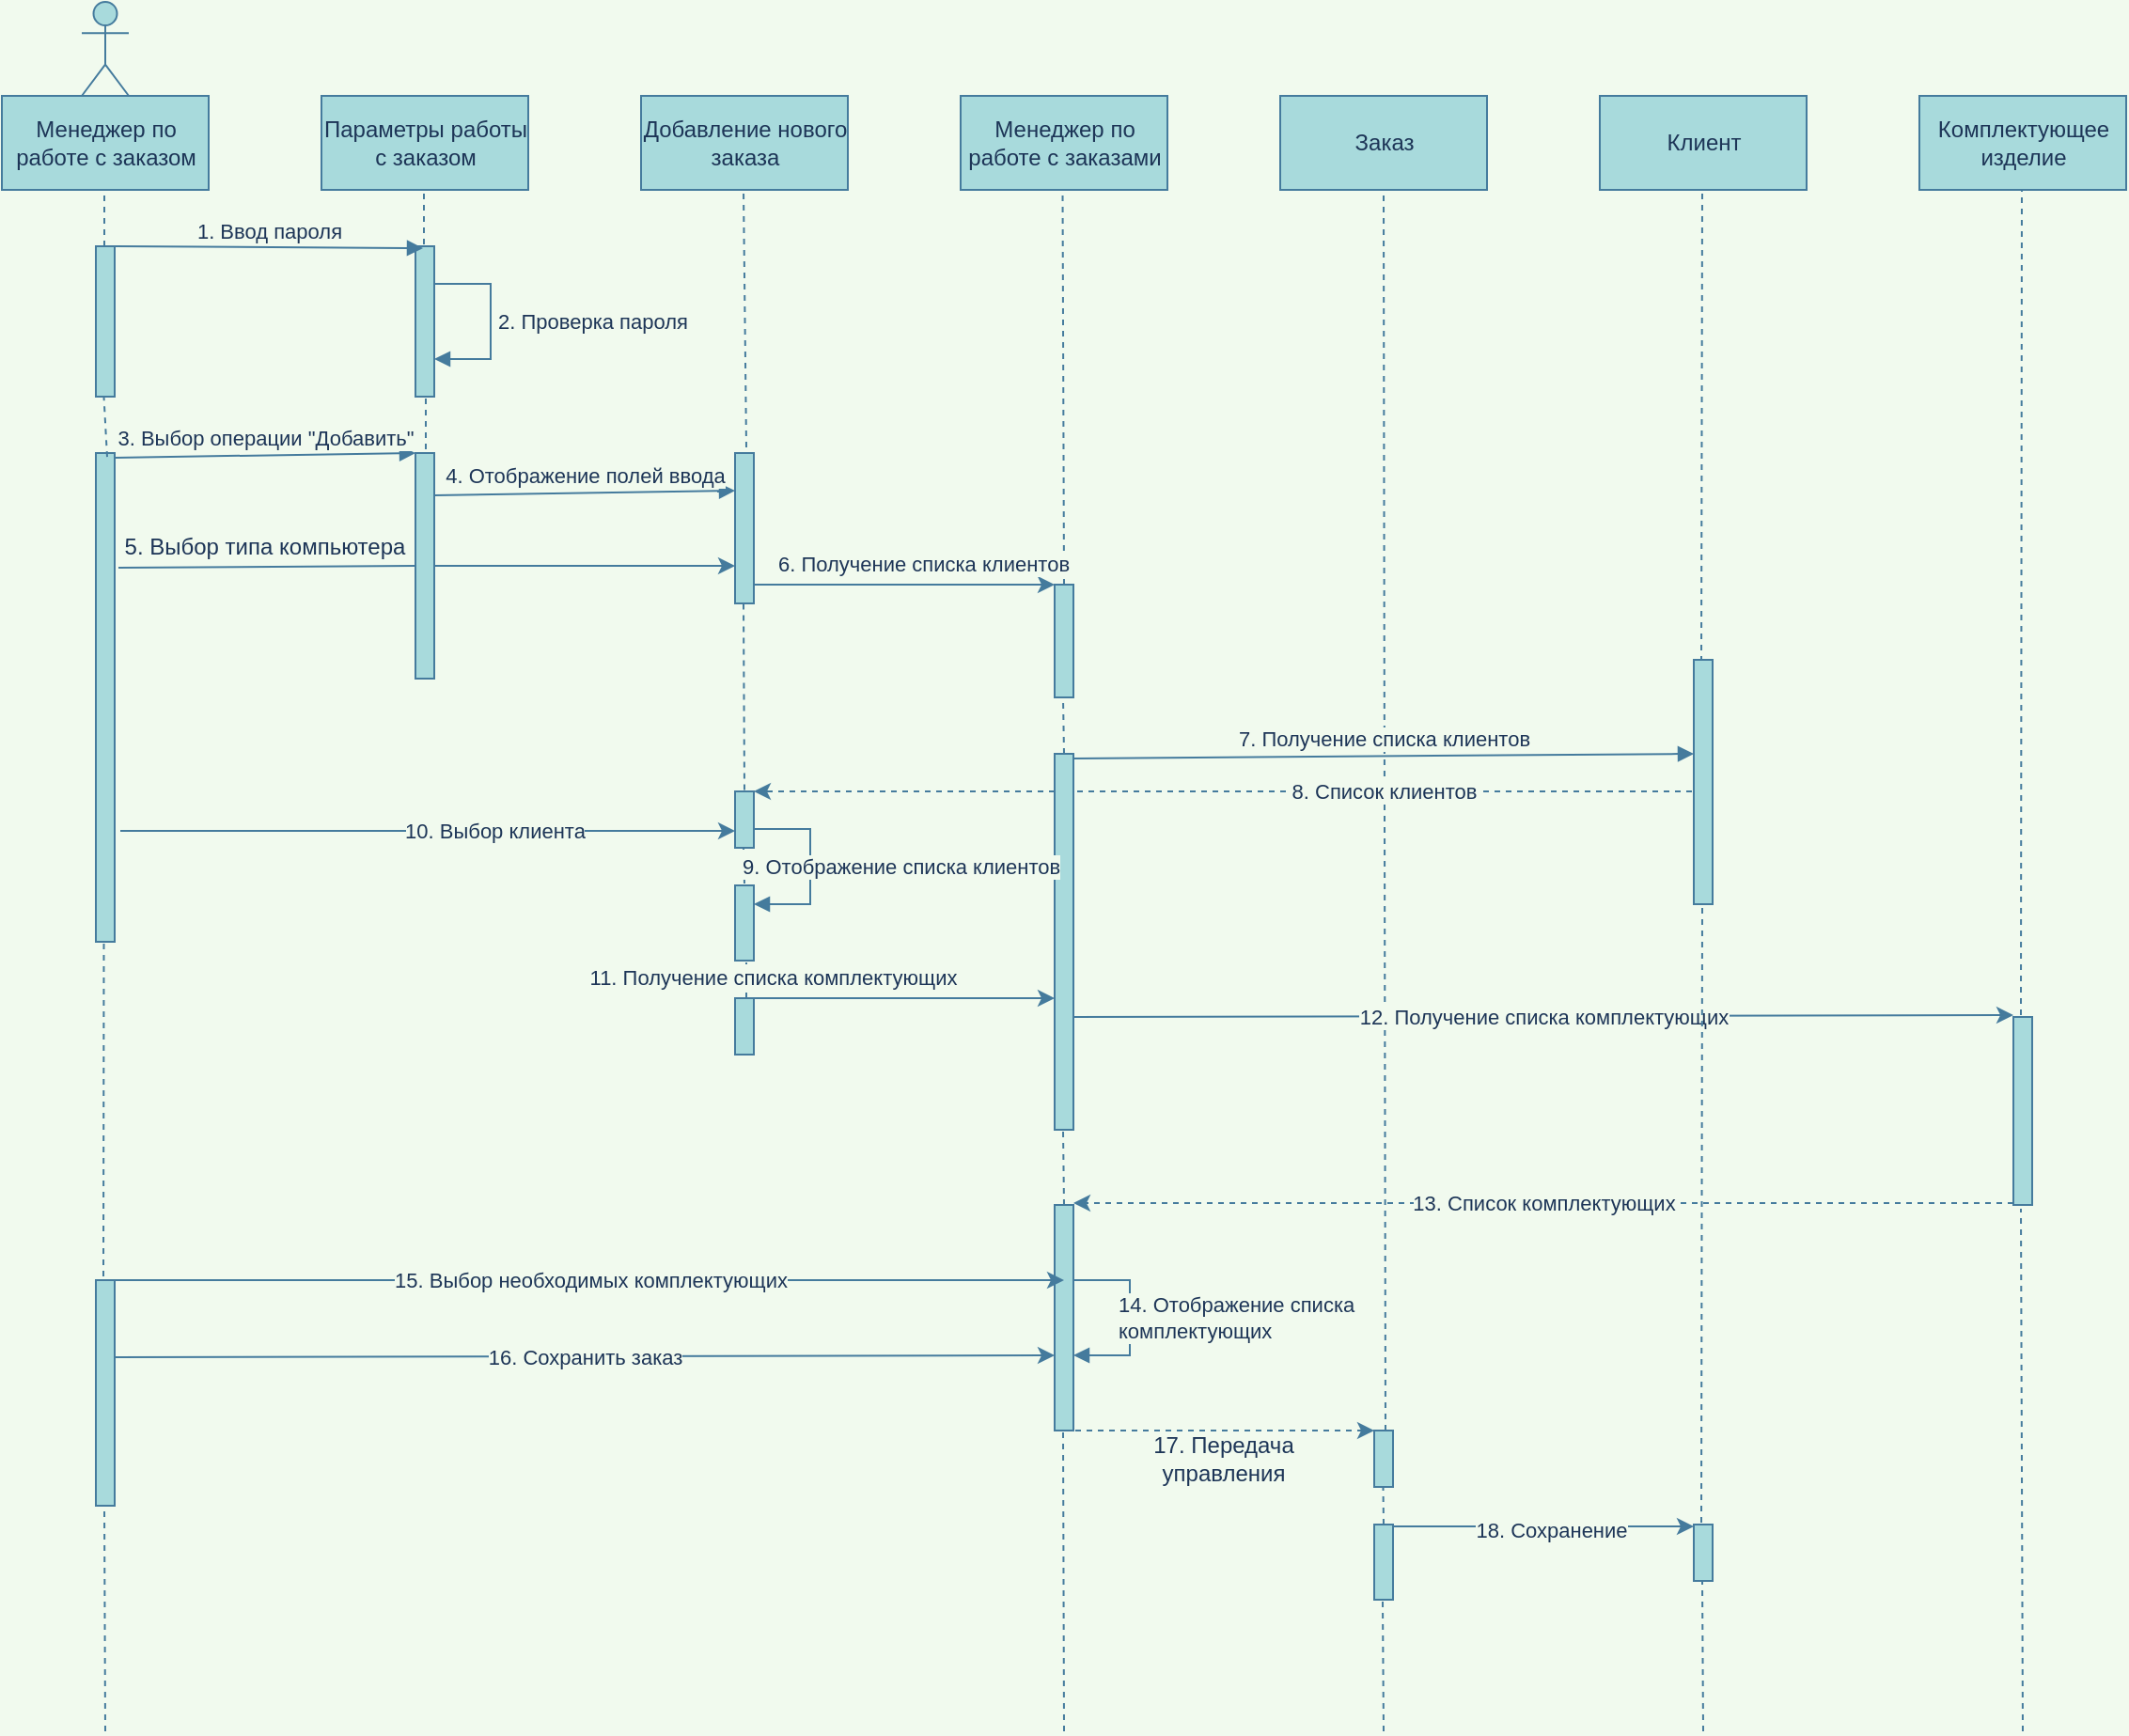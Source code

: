 <mxfile version="20.5.3" type="github"><diagram id="0Ows75yLIIRj9AfFjEEK" name="Страница 1"><mxGraphModel dx="1422" dy="762" grid="1" gridSize="10" guides="1" tooltips="1" connect="1" arrows="1" fold="1" page="1" pageScale="1" pageWidth="827" pageHeight="1169" background="#F1FAEE" math="0" shadow="0"><root><mxCell id="0"/><mxCell id="1" parent="0"/><mxCell id="-NTGhqDVkixUrt-oHWUb-1" value="Менеджер по &lt;br&gt;работе&amp;nbsp;с заказом" style="html=1;fillColor=#A8DADC;strokeColor=#457B9D;fontColor=#1D3557;" parent="1" vertex="1"><mxGeometry x="170" y="880" width="110" height="50" as="geometry"/></mxCell><mxCell id="-NTGhqDVkixUrt-oHWUb-2" value="Параметры работы&lt;br&gt;с заказом" style="html=1;fillColor=#A8DADC;strokeColor=#457B9D;fontColor=#1D3557;" parent="1" vertex="1"><mxGeometry x="340" y="880" width="110" height="50" as="geometry"/></mxCell><mxCell id="-NTGhqDVkixUrt-oHWUb-3" value="Добавление нового&lt;br&gt;заказа" style="html=1;fillColor=#A8DADC;strokeColor=#457B9D;fontColor=#1D3557;" parent="1" vertex="1"><mxGeometry x="510" y="880" width="110" height="50" as="geometry"/></mxCell><mxCell id="-NTGhqDVkixUrt-oHWUb-4" value="Менеджер по&lt;br&gt;работе с заказами" style="html=1;fillColor=#A8DADC;strokeColor=#457B9D;fontColor=#1D3557;" parent="1" vertex="1"><mxGeometry x="680" y="880" width="110" height="50" as="geometry"/></mxCell><mxCell id="-NTGhqDVkixUrt-oHWUb-5" value="Заказ" style="html=1;fillColor=#A8DADC;strokeColor=#457B9D;fontColor=#1D3557;" parent="1" vertex="1"><mxGeometry x="850" y="880" width="110" height="50" as="geometry"/></mxCell><mxCell id="-NTGhqDVkixUrt-oHWUb-6" value="Клиент" style="html=1;fillColor=#A8DADC;strokeColor=#457B9D;fontColor=#1D3557;" parent="1" vertex="1"><mxGeometry x="1020" y="880" width="110" height="50" as="geometry"/></mxCell><mxCell id="-NTGhqDVkixUrt-oHWUb-7" value="Комплектующее&lt;br&gt;изделие" style="html=1;fillColor=#A8DADC;strokeColor=#457B9D;fontColor=#1D3557;" parent="1" vertex="1"><mxGeometry x="1190" y="880" width="110" height="50" as="geometry"/></mxCell><mxCell id="-NTGhqDVkixUrt-oHWUb-8" value="" style="html=1;points=[];perimeter=orthogonalPerimeter;fillColor=#A8DADC;strokeColor=#457B9D;fontColor=#1D3557;" parent="1" vertex="1"><mxGeometry x="220" y="960" width="10" height="80" as="geometry"/></mxCell><mxCell id="-NTGhqDVkixUrt-oHWUb-9" value="" style="html=1;points=[];perimeter=orthogonalPerimeter;fillColor=#A8DADC;strokeColor=#457B9D;fontColor=#1D3557;" parent="1" vertex="1"><mxGeometry x="220" y="1070" width="10" height="260" as="geometry"/></mxCell><mxCell id="-NTGhqDVkixUrt-oHWUb-10" value="" style="html=1;points=[];perimeter=orthogonalPerimeter;fillColor=#A8DADC;strokeColor=#457B9D;fontColor=#1D3557;" parent="1" vertex="1"><mxGeometry x="390" y="960" width="10" height="80" as="geometry"/></mxCell><mxCell id="-NTGhqDVkixUrt-oHWUb-11" value="2. Проверка пароля" style="edgeStyle=orthogonalEdgeStyle;html=1;align=left;spacingLeft=2;endArrow=block;rounded=0;entryX=1;entryY=0.75;entryDx=0;entryDy=0;entryPerimeter=0;strokeColor=#457B9D;fontColor=#1D3557;labelBackgroundColor=#F1FAEE;" parent="1" target="-NTGhqDVkixUrt-oHWUb-10" edge="1"><mxGeometry relative="1" as="geometry"><mxPoint x="400" y="980" as="sourcePoint"/><Array as="points"><mxPoint x="430" y="980"/><mxPoint x="430" y="1020"/></Array><mxPoint x="405" y="1020" as="targetPoint"/></mxGeometry></mxCell><mxCell id="-NTGhqDVkixUrt-oHWUb-12" value="" style="endArrow=none;dashed=1;html=1;strokeColor=#457B9D;fontColor=#1D3557;labelBackgroundColor=#F1FAEE;" parent="1" edge="1"><mxGeometry width="50" height="50" relative="1" as="geometry"><mxPoint x="224.5" y="960" as="sourcePoint"/><mxPoint x="224.5" y="930" as="targetPoint"/></mxGeometry></mxCell><mxCell id="-NTGhqDVkixUrt-oHWUb-13" value="" style="endArrow=none;dashed=1;html=1;strokeColor=#457B9D;fontColor=#1D3557;labelBackgroundColor=#F1FAEE;" parent="1" edge="1"><mxGeometry width="50" height="50" relative="1" as="geometry"><mxPoint x="394.5" y="959" as="sourcePoint"/><mxPoint x="394.5" y="929" as="targetPoint"/></mxGeometry></mxCell><mxCell id="-NTGhqDVkixUrt-oHWUb-14" value="" style="endArrow=none;dashed=1;html=1;exitX=0.6;exitY=-0.037;exitDx=0;exitDy=0;exitPerimeter=0;strokeColor=#457B9D;fontColor=#1D3557;labelBackgroundColor=#F1FAEE;" parent="1" source="-NTGhqDVkixUrt-oHWUb-19" edge="1"><mxGeometry width="50" height="50" relative="1" as="geometry"><mxPoint x="564.5" y="1050" as="sourcePoint"/><mxPoint x="564.5" y="930" as="targetPoint"/></mxGeometry></mxCell><mxCell id="-NTGhqDVkixUrt-oHWUb-15" value="1. Ввод пароля" style="html=1;verticalAlign=bottom;endArrow=block;entryX=0.4;entryY=0.013;entryDx=0;entryDy=0;entryPerimeter=0;strokeColor=#457B9D;fontColor=#1D3557;labelBackgroundColor=#F1FAEE;" parent="1" target="-NTGhqDVkixUrt-oHWUb-10" edge="1"><mxGeometry width="80" relative="1" as="geometry"><mxPoint x="230" y="960" as="sourcePoint"/><mxPoint x="380" y="960.5" as="targetPoint"/></mxGeometry></mxCell><mxCell id="-NTGhqDVkixUrt-oHWUb-16" value="" style="endArrow=none;dashed=1;html=1;strokeColor=#457B9D;fontColor=#1D3557;labelBackgroundColor=#F1FAEE;" parent="1" edge="1"><mxGeometry width="50" height="50" relative="1" as="geometry"><mxPoint x="395.5" y="1068" as="sourcePoint"/><mxPoint x="395.5" y="1038" as="targetPoint"/></mxGeometry></mxCell><mxCell id="-NTGhqDVkixUrt-oHWUb-17" value="" style="html=1;points=[];perimeter=orthogonalPerimeter;fillColor=#A8DADC;strokeColor=#457B9D;fontColor=#1D3557;" parent="1" vertex="1"><mxGeometry x="390" y="1070" width="10" height="120" as="geometry"/></mxCell><mxCell id="-NTGhqDVkixUrt-oHWUb-18" value="3. Выбор операции &quot;Добавить&quot;" style="html=1;verticalAlign=bottom;endArrow=block;entryX=0;entryY=0.463;entryDx=0;entryDy=0;entryPerimeter=0;strokeColor=#457B9D;fontColor=#1D3557;labelBackgroundColor=#F1FAEE;" parent="1" edge="1"><mxGeometry width="80" relative="1" as="geometry"><mxPoint x="230" y="1072.46" as="sourcePoint"/><mxPoint x="390" y="1070" as="targetPoint"/></mxGeometry></mxCell><mxCell id="-NTGhqDVkixUrt-oHWUb-19" value="" style="html=1;points=[];perimeter=orthogonalPerimeter;fillColor=#A8DADC;strokeColor=#457B9D;fontColor=#1D3557;" parent="1" vertex="1"><mxGeometry x="560" y="1070" width="10" height="80" as="geometry"/></mxCell><mxCell id="-NTGhqDVkixUrt-oHWUb-20" value="" style="endArrow=none;html=1;exitX=1.2;exitY=0.525;exitDx=0;exitDy=0;exitPerimeter=0;strokeColor=#457B9D;fontColor=#1D3557;labelBackgroundColor=#F1FAEE;" parent="1" edge="1"><mxGeometry width="50" height="50" relative="1" as="geometry"><mxPoint x="232" y="1131" as="sourcePoint"/><mxPoint x="390" y="1130" as="targetPoint"/></mxGeometry></mxCell><mxCell id="-NTGhqDVkixUrt-oHWUb-21" value="4. Отображение полей ввода" style="html=1;verticalAlign=bottom;endArrow=block;entryX=0;entryY=0.463;entryDx=0;entryDy=0;entryPerimeter=0;strokeColor=#457B9D;fontColor=#1D3557;labelBackgroundColor=#F1FAEE;" parent="1" edge="1"><mxGeometry width="80" relative="1" as="geometry"><mxPoint x="400" y="1092.46" as="sourcePoint"/><mxPoint x="560" y="1090" as="targetPoint"/></mxGeometry></mxCell><mxCell id="-NTGhqDVkixUrt-oHWUb-22" value="5. Выбор типа компьютера" style="text;html=1;strokeColor=none;fillColor=none;align=center;verticalAlign=middle;whiteSpace=wrap;rounded=0;fontColor=#1D3557;" parent="1" vertex="1"><mxGeometry x="230" y="1100" width="160" height="40" as="geometry"/></mxCell><mxCell id="-NTGhqDVkixUrt-oHWUb-23" value="" style="endArrow=classic;html=1;strokeColor=#457B9D;fontColor=#1D3557;labelBackgroundColor=#F1FAEE;" parent="1" edge="1"><mxGeometry width="50" height="50" relative="1" as="geometry"><mxPoint x="400" y="1130" as="sourcePoint"/><mxPoint x="560" y="1130" as="targetPoint"/></mxGeometry></mxCell><mxCell id="-NTGhqDVkixUrt-oHWUb-24" value="" style="html=1;points=[];perimeter=orthogonalPerimeter;fillColor=#A8DADC;strokeColor=#457B9D;fontColor=#1D3557;" parent="1" vertex="1"><mxGeometry x="730" y="1140" width="10" height="60" as="geometry"/></mxCell><mxCell id="-NTGhqDVkixUrt-oHWUb-25" value="" style="endArrow=none;dashed=1;html=1;exitX=0.5;exitY=0;exitDx=0;exitDy=0;exitPerimeter=0;strokeColor=#457B9D;fontColor=#1D3557;labelBackgroundColor=#F1FAEE;" parent="1" source="-NTGhqDVkixUrt-oHWUb-24" edge="1"><mxGeometry width="50" height="50" relative="1" as="geometry"><mxPoint x="734" y="1140" as="sourcePoint"/><mxPoint x="734.25" y="930" as="targetPoint"/></mxGeometry></mxCell><mxCell id="-NTGhqDVkixUrt-oHWUb-26" value="" style="endArrow=classic;html=1;strokeColor=#457B9D;fontColor=#1D3557;labelBackgroundColor=#F1FAEE;" parent="1" edge="1"><mxGeometry width="50" height="50" relative="1" as="geometry"><mxPoint x="570" y="1140" as="sourcePoint"/><mxPoint x="730" y="1140" as="targetPoint"/></mxGeometry></mxCell><mxCell id="-NTGhqDVkixUrt-oHWUb-27" value="6. Получение списка клиентов" style="edgeLabel;html=1;align=center;verticalAlign=middle;resizable=0;points=[];fontColor=#1D3557;labelBackgroundColor=#F1FAEE;" parent="-NTGhqDVkixUrt-oHWUb-26" vertex="1" connectable="0"><mxGeometry relative="1" as="geometry"><mxPoint x="10" y="-11" as="offset"/></mxGeometry></mxCell><mxCell id="-NTGhqDVkixUrt-oHWUb-28" value="" style="endArrow=none;dashed=1;html=1;strokeColor=#457B9D;fontColor=#1D3557;labelBackgroundColor=#F1FAEE;" parent="1" edge="1"><mxGeometry width="50" height="50" relative="1" as="geometry"><mxPoint x="735" y="1230" as="sourcePoint"/><mxPoint x="734.5" y="1200" as="targetPoint"/></mxGeometry></mxCell><mxCell id="-NTGhqDVkixUrt-oHWUb-29" value="" style="html=1;points=[];perimeter=orthogonalPerimeter;fillColor=#A8DADC;strokeColor=#457B9D;fontColor=#1D3557;" parent="1" vertex="1"><mxGeometry x="730" y="1230" width="10" height="200" as="geometry"/></mxCell><mxCell id="-NTGhqDVkixUrt-oHWUb-30" value="" style="endArrow=none;dashed=1;html=1;exitX=0.6;exitY=0;exitDx=0;exitDy=0;exitPerimeter=0;entryX=0.5;entryY=1;entryDx=0;entryDy=0;strokeColor=#457B9D;fontColor=#1D3557;labelBackgroundColor=#F1FAEE;" parent="1" source="-NTGhqDVkixUrt-oHWUb-64" target="-NTGhqDVkixUrt-oHWUb-5" edge="1"><mxGeometry width="50" height="50" relative="1" as="geometry"><mxPoint x="900" y="1590" as="sourcePoint"/><mxPoint x="910" y="940" as="targetPoint"/></mxGeometry></mxCell><mxCell id="-NTGhqDVkixUrt-oHWUb-31" value="" style="endArrow=none;dashed=1;html=1;exitX=0.4;exitY=0.008;exitDx=0;exitDy=0;exitPerimeter=0;strokeColor=#457B9D;fontColor=#1D3557;labelBackgroundColor=#F1FAEE;" parent="1" source="-NTGhqDVkixUrt-oHWUb-53" edge="1"><mxGeometry width="50" height="50" relative="1" as="geometry"><mxPoint x="1075.25" y="1140" as="sourcePoint"/><mxPoint x="1074.5" y="930" as="targetPoint"/></mxGeometry></mxCell><mxCell id="-NTGhqDVkixUrt-oHWUb-32" value="" style="endArrow=none;dashed=1;html=1;exitX=0.4;exitY=-0.01;exitDx=0;exitDy=0;exitPerimeter=0;strokeColor=#457B9D;fontColor=#1D3557;labelBackgroundColor=#F1FAEE;" parent="1" source="-NTGhqDVkixUrt-oHWUb-33" edge="1"><mxGeometry width="50" height="50" relative="1" as="geometry"><mxPoint x="1245.25" y="1140" as="sourcePoint"/><mxPoint x="1244.5" y="930" as="targetPoint"/></mxGeometry></mxCell><mxCell id="-NTGhqDVkixUrt-oHWUb-33" value="" style="html=1;points=[];perimeter=orthogonalPerimeter;fillColor=#A8DADC;strokeColor=#457B9D;fontColor=#1D3557;" parent="1" vertex="1"><mxGeometry x="1240" y="1370" width="10" height="100" as="geometry"/></mxCell><mxCell id="-NTGhqDVkixUrt-oHWUb-34" value="7. Получение списка клиентов" style="html=1;verticalAlign=bottom;endArrow=block;strokeColor=#457B9D;fontColor=#1D3557;labelBackgroundColor=#F1FAEE;" parent="1" edge="1"><mxGeometry width="80" relative="1" as="geometry"><mxPoint x="740" y="1232.46" as="sourcePoint"/><mxPoint x="1070" y="1230" as="targetPoint"/></mxGeometry></mxCell><mxCell id="-NTGhqDVkixUrt-oHWUb-35" value="" style="endArrow=none;dashed=1;html=1;exitX=1.2;exitY=0.1;exitDx=0;exitDy=0;exitPerimeter=0;strokeColor=#457B9D;fontColor=#1D3557;labelBackgroundColor=#F1FAEE;" parent="1" source="-NTGhqDVkixUrt-oHWUb-29" edge="1"><mxGeometry width="50" height="50" relative="1" as="geometry"><mxPoint x="1140" y="1250" as="sourcePoint"/><mxPoint x="1070" y="1250" as="targetPoint"/></mxGeometry></mxCell><mxCell id="-NTGhqDVkixUrt-oHWUb-36" value="8. Список клиентов" style="edgeLabel;html=1;align=center;verticalAlign=middle;resizable=0;points=[];fontColor=#1D3557;labelBackgroundColor=#F1FAEE;" parent="-NTGhqDVkixUrt-oHWUb-35" vertex="1" connectable="0"><mxGeometry relative="1" as="geometry"><mxPoint x="-1" as="offset"/></mxGeometry></mxCell><mxCell id="-NTGhqDVkixUrt-oHWUb-37" value="" style="endArrow=classic;html=1;dashed=1;strokeColor=#457B9D;fontColor=#1D3557;labelBackgroundColor=#F1FAEE;" parent="1" edge="1"><mxGeometry width="50" height="50" relative="1" as="geometry"><mxPoint x="730" y="1250" as="sourcePoint"/><mxPoint x="570" y="1250" as="targetPoint"/></mxGeometry></mxCell><mxCell id="-NTGhqDVkixUrt-oHWUb-38" value="" style="html=1;points=[];perimeter=orthogonalPerimeter;fillColor=#A8DADC;strokeColor=#457B9D;fontColor=#1D3557;" parent="1" vertex="1"><mxGeometry x="560" y="1250" width="10" height="30" as="geometry"/></mxCell><mxCell id="-NTGhqDVkixUrt-oHWUb-39" value="" style="endArrow=none;dashed=1;html=1;exitX=0.5;exitY=-0.025;exitDx=0;exitDy=0;exitPerimeter=0;strokeColor=#457B9D;fontColor=#1D3557;labelBackgroundColor=#F1FAEE;" parent="1" source="-NTGhqDVkixUrt-oHWUb-38" edge="1"><mxGeometry width="50" height="50" relative="1" as="geometry"><mxPoint x="564.5" y="1200" as="sourcePoint"/><mxPoint x="564.5" y="1150" as="targetPoint"/></mxGeometry></mxCell><mxCell id="-NTGhqDVkixUrt-oHWUb-40" value="" style="html=1;points=[];perimeter=orthogonalPerimeter;fillColor=#A8DADC;strokeColor=#457B9D;fontColor=#1D3557;" parent="1" vertex="1"><mxGeometry x="560" y="1300" width="10" height="40" as="geometry"/></mxCell><mxCell id="-NTGhqDVkixUrt-oHWUb-41" value="" style="html=1;points=[];perimeter=orthogonalPerimeter;fillColor=#A8DADC;strokeColor=#457B9D;fontColor=#1D3557;" parent="1" vertex="1"><mxGeometry x="560" y="1360" width="10" height="30" as="geometry"/></mxCell><mxCell id="-NTGhqDVkixUrt-oHWUb-42" value="" style="endArrow=none;dashed=1;html=1;exitX=0.5;exitY=-0.025;exitDx=0;exitDy=0;exitPerimeter=0;strokeColor=#457B9D;fontColor=#1D3557;labelBackgroundColor=#F1FAEE;" parent="1" source="-NTGhqDVkixUrt-oHWUb-40" edge="1"><mxGeometry width="50" height="50" relative="1" as="geometry"><mxPoint x="564.5" y="1342" as="sourcePoint"/><mxPoint x="564.5" y="1280" as="targetPoint"/><Array as="points"/></mxGeometry></mxCell><mxCell id="-NTGhqDVkixUrt-oHWUb-43" value="" style="endArrow=none;dashed=1;html=1;entryX=0.6;entryY=1.025;entryDx=0;entryDy=0;entryPerimeter=0;strokeColor=#457B9D;fontColor=#1D3557;labelBackgroundColor=#F1FAEE;" parent="1" target="-NTGhqDVkixUrt-oHWUb-40" edge="1"><mxGeometry width="50" height="50" relative="1" as="geometry"><mxPoint x="566" y="1360" as="sourcePoint"/><mxPoint x="520" y="1343.01" as="targetPoint"/></mxGeometry></mxCell><mxCell id="-NTGhqDVkixUrt-oHWUb-44" value="11. Получение списка комплектующих" style="edgeLabel;html=1;align=center;verticalAlign=middle;resizable=0;points=[];fontColor=#1D3557;labelBackgroundColor=#F1FAEE;" parent="-NTGhqDVkixUrt-oHWUb-43" vertex="1" connectable="0"><mxGeometry relative="1" as="geometry"><mxPoint x="14" y="-2" as="offset"/></mxGeometry></mxCell><mxCell id="-NTGhqDVkixUrt-oHWUb-45" value="" style="endArrow=classic;html=1;exitX=1.3;exitY=0.773;exitDx=0;exitDy=0;exitPerimeter=0;strokeColor=#457B9D;fontColor=#1D3557;labelBackgroundColor=#F1FAEE;" parent="1" source="-NTGhqDVkixUrt-oHWUb-9" edge="1"><mxGeometry width="50" height="50" relative="1" as="geometry"><mxPoint x="240" y="1270" as="sourcePoint"/><mxPoint x="560" y="1271" as="targetPoint"/></mxGeometry></mxCell><mxCell id="-NTGhqDVkixUrt-oHWUb-46" value="10. Выбор клиента" style="edgeLabel;html=1;align=center;verticalAlign=middle;resizable=0;points=[];fontColor=#1D3557;labelBackgroundColor=#F1FAEE;" parent="-NTGhqDVkixUrt-oHWUb-45" vertex="1" connectable="0"><mxGeometry relative="1" as="geometry"><mxPoint x="35" as="offset"/></mxGeometry></mxCell><mxCell id="-NTGhqDVkixUrt-oHWUb-47" value="9. Отображение списка клиентов" style="edgeStyle=orthogonalEdgeStyle;html=1;align=left;spacingLeft=2;endArrow=block;rounded=0;entryX=1;entryY=0.75;entryDx=0;entryDy=0;entryPerimeter=0;strokeColor=#457B9D;fontColor=#1D3557;labelBackgroundColor=#F1FAEE;" parent="1" edge="1"><mxGeometry x="1" y="-22" relative="1" as="geometry"><mxPoint x="570" y="1270" as="sourcePoint"/><Array as="points"><mxPoint x="600" y="1270"/><mxPoint x="600" y="1310"/></Array><mxPoint x="570" y="1310" as="targetPoint"/><mxPoint x="-10" y="2" as="offset"/></mxGeometry></mxCell><mxCell id="-NTGhqDVkixUrt-oHWUb-48" value="" style="endArrow=classic;html=1;strokeColor=#457B9D;fontColor=#1D3557;labelBackgroundColor=#F1FAEE;" parent="1" edge="1"><mxGeometry width="50" height="50" relative="1" as="geometry"><mxPoint x="570" y="1360" as="sourcePoint"/><mxPoint x="730" y="1360" as="targetPoint"/></mxGeometry></mxCell><mxCell id="-NTGhqDVkixUrt-oHWUb-49" value="" style="html=1;points=[];perimeter=orthogonalPerimeter;fillColor=#A8DADC;strokeColor=#457B9D;fontColor=#1D3557;" parent="1" vertex="1"><mxGeometry x="730" y="1470" width="10" height="120" as="geometry"/></mxCell><mxCell id="-NTGhqDVkixUrt-oHWUb-50" value="" style="endArrow=none;dashed=1;html=1;strokeColor=#457B9D;fontColor=#1D3557;labelBackgroundColor=#F1FAEE;" parent="1" edge="1"><mxGeometry width="50" height="50" relative="1" as="geometry"><mxPoint x="735" y="1470" as="sourcePoint"/><mxPoint x="734.5" y="1430" as="targetPoint"/></mxGeometry></mxCell><mxCell id="-NTGhqDVkixUrt-oHWUb-51" value="" style="endArrow=classic;html=1;dashed=1;strokeColor=#457B9D;fontColor=#1D3557;labelBackgroundColor=#F1FAEE;" parent="1" edge="1"><mxGeometry width="50" height="50" relative="1" as="geometry"><mxPoint x="1240" y="1469" as="sourcePoint"/><mxPoint x="740" y="1469" as="targetPoint"/></mxGeometry></mxCell><mxCell id="-NTGhqDVkixUrt-oHWUb-52" value="13. Список комплектующих" style="edgeLabel;html=1;align=center;verticalAlign=middle;resizable=0;points=[];fontColor=#1D3557;labelBackgroundColor=#F1FAEE;" parent="-NTGhqDVkixUrt-oHWUb-51" vertex="1" connectable="0"><mxGeometry relative="1" as="geometry"><mxPoint as="offset"/></mxGeometry></mxCell><mxCell id="-NTGhqDVkixUrt-oHWUb-53" value="" style="html=1;points=[];perimeter=orthogonalPerimeter;fillColor=#A8DADC;strokeColor=#457B9D;fontColor=#1D3557;" parent="1" vertex="1"><mxGeometry x="1070" y="1180" width="10" height="130" as="geometry"/></mxCell><mxCell id="-NTGhqDVkixUrt-oHWUb-54" value="" style="endArrow=classic;html=1;entryX=0;entryY=-0.01;entryDx=0;entryDy=0;entryPerimeter=0;strokeColor=#457B9D;fontColor=#1D3557;labelBackgroundColor=#F1FAEE;" parent="1" target="-NTGhqDVkixUrt-oHWUb-33" edge="1"><mxGeometry width="50" height="50" relative="1" as="geometry"><mxPoint x="740" y="1370" as="sourcePoint"/><mxPoint x="1230" y="1370" as="targetPoint"/></mxGeometry></mxCell><mxCell id="-NTGhqDVkixUrt-oHWUb-55" value="12. Получение списка комплектующих" style="edgeLabel;html=1;align=center;verticalAlign=middle;resizable=0;points=[];fontColor=#1D3557;labelBackgroundColor=#F1FAEE;" parent="-NTGhqDVkixUrt-oHWUb-54" vertex="1" connectable="0"><mxGeometry relative="1" as="geometry"><mxPoint as="offset"/></mxGeometry></mxCell><mxCell id="-NTGhqDVkixUrt-oHWUb-56" value="14. Отображение списка&lt;br&gt;комплектующих" style="edgeStyle=orthogonalEdgeStyle;html=1;align=left;spacingLeft=2;endArrow=block;rounded=0;entryX=1;entryY=0.75;entryDx=0;entryDy=0;entryPerimeter=0;strokeColor=#457B9D;fontColor=#1D3557;labelBackgroundColor=#F1FAEE;" parent="1" edge="1"><mxGeometry y="-10" relative="1" as="geometry"><mxPoint x="740" y="1510" as="sourcePoint"/><Array as="points"><mxPoint x="770" y="1510"/><mxPoint x="770" y="1550"/></Array><mxPoint x="740" y="1550" as="targetPoint"/><mxPoint as="offset"/></mxGeometry></mxCell><mxCell id="-NTGhqDVkixUrt-oHWUb-57" value="" style="html=1;points=[];perimeter=orthogonalPerimeter;fillColor=#A8DADC;strokeColor=#457B9D;fontColor=#1D3557;" parent="1" vertex="1"><mxGeometry x="220" y="1510" width="10" height="120" as="geometry"/></mxCell><mxCell id="-NTGhqDVkixUrt-oHWUb-58" value="" style="endArrow=classic;html=1;strokeColor=#457B9D;fontColor=#1D3557;labelBackgroundColor=#F1FAEE;" parent="1" edge="1"><mxGeometry width="50" height="50" relative="1" as="geometry"><mxPoint x="230" y="1510" as="sourcePoint"/><mxPoint x="735" y="1510" as="targetPoint"/></mxGeometry></mxCell><mxCell id="-NTGhqDVkixUrt-oHWUb-59" value="15. Выбор необходимых комплектующих" style="edgeLabel;html=1;align=center;verticalAlign=middle;resizable=0;points=[];fontColor=#1D3557;labelBackgroundColor=#F1FAEE;" parent="-NTGhqDVkixUrt-oHWUb-58" vertex="1" connectable="0"><mxGeometry relative="1" as="geometry"><mxPoint as="offset"/></mxGeometry></mxCell><mxCell id="-NTGhqDVkixUrt-oHWUb-60" value="" style="endArrow=classic;html=1;exitX=1;exitY=0.342;exitDx=0;exitDy=0;exitPerimeter=0;entryX=-0.2;entryY=0.333;entryDx=0;entryDy=0;entryPerimeter=0;strokeColor=#457B9D;fontColor=#1D3557;labelBackgroundColor=#F1FAEE;" parent="1" source="-NTGhqDVkixUrt-oHWUb-57" edge="1"><mxGeometry width="50" height="50" relative="1" as="geometry"><mxPoint x="237" y="1550.04" as="sourcePoint"/><mxPoint x="730" y="1550" as="targetPoint"/></mxGeometry></mxCell><mxCell id="-NTGhqDVkixUrt-oHWUb-61" value="16. Сохранить заказ" style="edgeLabel;html=1;align=center;verticalAlign=middle;resizable=0;points=[];fontColor=#1D3557;labelBackgroundColor=#F1FAEE;" parent="-NTGhqDVkixUrt-oHWUb-60" vertex="1" connectable="0"><mxGeometry relative="1" as="geometry"><mxPoint as="offset"/></mxGeometry></mxCell><mxCell id="-NTGhqDVkixUrt-oHWUb-62" value="" style="endArrow=none;dashed=1;html=1;exitX=0.6;exitY=0.008;exitDx=0;exitDy=0;exitPerimeter=0;strokeColor=#457B9D;fontColor=#1D3557;labelBackgroundColor=#F1FAEE;" parent="1" source="-NTGhqDVkixUrt-oHWUb-9" edge="1"><mxGeometry width="50" height="50" relative="1" as="geometry"><mxPoint x="224" y="1060" as="sourcePoint"/><mxPoint x="224.25" y="1040" as="targetPoint"/></mxGeometry></mxCell><mxCell id="-NTGhqDVkixUrt-oHWUb-63" value="" style="endArrow=none;dashed=1;html=1;exitX=0.4;exitY=-0.017;exitDx=0;exitDy=0;exitPerimeter=0;strokeColor=#457B9D;fontColor=#1D3557;labelBackgroundColor=#F1FAEE;" parent="1" source="-NTGhqDVkixUrt-oHWUb-57" edge="1"><mxGeometry width="50" height="50" relative="1" as="geometry"><mxPoint x="225.75" y="1467.04" as="sourcePoint"/><mxPoint x="224.25" y="1330" as="targetPoint"/></mxGeometry></mxCell><mxCell id="-NTGhqDVkixUrt-oHWUb-64" value="" style="html=1;points=[];perimeter=orthogonalPerimeter;fillColor=#A8DADC;strokeColor=#457B9D;fontColor=#1D3557;" parent="1" vertex="1"><mxGeometry x="900" y="1590" width="10" height="30" as="geometry"/></mxCell><mxCell id="-NTGhqDVkixUrt-oHWUb-65" value="" style="html=1;points=[];perimeter=orthogonalPerimeter;fillColor=#A8DADC;strokeColor=#457B9D;fontColor=#1D3557;" parent="1" vertex="1"><mxGeometry x="900" y="1640" width="10" height="40" as="geometry"/></mxCell><mxCell id="-NTGhqDVkixUrt-oHWUb-66" value="" style="endArrow=none;dashed=1;html=1;strokeColor=#457B9D;fontColor=#1D3557;labelBackgroundColor=#F1FAEE;" parent="1" edge="1"><mxGeometry width="50" height="50" relative="1" as="geometry"><mxPoint x="905" y="1640" as="sourcePoint"/><mxPoint x="904.75" y="1620" as="targetPoint"/></mxGeometry></mxCell><mxCell id="-NTGhqDVkixUrt-oHWUb-67" value="" style="html=1;points=[];perimeter=orthogonalPerimeter;fillColor=#A8DADC;strokeColor=#457B9D;fontColor=#1D3557;" parent="1" vertex="1"><mxGeometry x="1070" y="1640" width="10" height="30" as="geometry"/></mxCell><mxCell id="-NTGhqDVkixUrt-oHWUb-68" value="" style="endArrow=none;dashed=1;html=1;exitX=0.4;exitY=-0.033;exitDx=0;exitDy=0;exitPerimeter=0;entryX=0.5;entryY=1;entryDx=0;entryDy=0;strokeColor=#457B9D;fontColor=#1D3557;labelBackgroundColor=#F1FAEE;" parent="1" source="-NTGhqDVkixUrt-oHWUb-67" edge="1"><mxGeometry width="50" height="50" relative="1" as="geometry"><mxPoint x="1075.5" y="1970" as="sourcePoint"/><mxPoint x="1074.5" y="1310" as="targetPoint"/></mxGeometry></mxCell><mxCell id="-NTGhqDVkixUrt-oHWUb-69" value="" style="endArrow=classic;html=1;strokeColor=#457B9D;fontColor=#1D3557;labelBackgroundColor=#F1FAEE;" parent="1" source="-NTGhqDVkixUrt-oHWUb-65" edge="1"><mxGeometry width="50" height="50" relative="1" as="geometry"><mxPoint x="920" y="1640" as="sourcePoint"/><mxPoint x="1070" y="1641" as="targetPoint"/></mxGeometry></mxCell><mxCell id="-NTGhqDVkixUrt-oHWUb-70" value="18. Сохранение" style="edgeLabel;html=1;align=center;verticalAlign=middle;resizable=0;points=[];fontColor=#1D3557;labelBackgroundColor=#F1FAEE;" parent="-NTGhqDVkixUrt-oHWUb-69" vertex="1" connectable="0"><mxGeometry relative="1" as="geometry"><mxPoint x="4" y="2" as="offset"/></mxGeometry></mxCell><mxCell id="-NTGhqDVkixUrt-oHWUb-72" value="" style="endArrow=none;dashed=1;html=1;strokeColor=#457B9D;fontColor=#1D3557;labelBackgroundColor=#F1FAEE;" parent="1" edge="1"><mxGeometry width="50" height="50" relative="1" as="geometry"><mxPoint x="225" y="1750" as="sourcePoint"/><mxPoint x="224.5" y="1630" as="targetPoint"/></mxGeometry></mxCell><mxCell id="-NTGhqDVkixUrt-oHWUb-73" value="" style="endArrow=none;dashed=1;html=1;strokeColor=#457B9D;fontColor=#1D3557;labelBackgroundColor=#F1FAEE;" parent="1" edge="1"><mxGeometry width="50" height="50" relative="1" as="geometry"><mxPoint x="735" y="1750" as="sourcePoint"/><mxPoint x="734.5" y="1590" as="targetPoint"/></mxGeometry></mxCell><mxCell id="-NTGhqDVkixUrt-oHWUb-74" value="" style="endArrow=none;dashed=1;html=1;strokeColor=#457B9D;fontColor=#1D3557;labelBackgroundColor=#F1FAEE;" parent="1" edge="1"><mxGeometry width="50" height="50" relative="1" as="geometry"><mxPoint x="905" y="1750" as="sourcePoint"/><mxPoint x="904.5" y="1680" as="targetPoint"/></mxGeometry></mxCell><mxCell id="-NTGhqDVkixUrt-oHWUb-75" value="" style="endArrow=none;dashed=1;html=1;strokeColor=#457B9D;fontColor=#1D3557;labelBackgroundColor=#F1FAEE;" parent="1" edge="1"><mxGeometry width="50" height="50" relative="1" as="geometry"><mxPoint x="1075" y="1750" as="sourcePoint"/><mxPoint x="1074.5" y="1670" as="targetPoint"/></mxGeometry></mxCell><mxCell id="-NTGhqDVkixUrt-oHWUb-76" value="" style="endArrow=none;dashed=1;html=1;entryX=0.4;entryY=1.02;entryDx=0;entryDy=0;entryPerimeter=0;strokeColor=#457B9D;fontColor=#1D3557;labelBackgroundColor=#F1FAEE;" parent="1" target="-NTGhqDVkixUrt-oHWUb-33" edge="1"><mxGeometry width="50" height="50" relative="1" as="geometry"><mxPoint x="1245" y="1750" as="sourcePoint"/><mxPoint x="1244.5" y="1480" as="targetPoint"/></mxGeometry></mxCell><mxCell id="-NTGhqDVkixUrt-oHWUb-77" value="" style="shape=umlActor;verticalLabelPosition=bottom;verticalAlign=top;html=1;outlineConnect=0;fillColor=#A8DADC;strokeColor=#457B9D;fontColor=#1D3557;" parent="1" vertex="1"><mxGeometry x="212.5" y="830" width="25" height="50" as="geometry"/></mxCell><mxCell id="-NTGhqDVkixUrt-oHWUb-82" value="" style="endArrow=none;dashed=1;html=1;rounded=0;strokeColor=#457B9D;fontColor=#1D3557;fillColor=#A8DADC;exitX=1.1;exitY=1;exitDx=0;exitDy=0;exitPerimeter=0;startArrow=none;" parent="1" source="-NTGhqDVkixUrt-oHWUb-71" target="-NTGhqDVkixUrt-oHWUb-64" edge="1"><mxGeometry width="50" height="50" relative="1" as="geometry"><mxPoint x="690" y="1440" as="sourcePoint"/><mxPoint x="740" y="1390" as="targetPoint"/></mxGeometry></mxCell><mxCell id="-NTGhqDVkixUrt-oHWUb-71" value="17. Передача управления" style="text;html=1;strokeColor=none;fillColor=none;align=center;verticalAlign=middle;whiteSpace=wrap;rounded=0;fontColor=#1D3557;" parent="1" vertex="1"><mxGeometry x="750" y="1590" width="140" height="30" as="geometry"/></mxCell><mxCell id="-NTGhqDVkixUrt-oHWUb-83" value="" style="endArrow=classic;dashed=1;html=1;rounded=0;strokeColor=#457B9D;fontColor=#1D3557;fillColor=#A8DADC;exitX=1.1;exitY=1;exitDx=0;exitDy=0;exitPerimeter=0;endFill=1;" parent="1" source="-NTGhqDVkixUrt-oHWUb-49" target="-NTGhqDVkixUrt-oHWUb-64" edge="1"><mxGeometry width="50" height="50" relative="1" as="geometry"><mxPoint x="741" y="1590" as="sourcePoint"/><mxPoint x="900" y="1590" as="targetPoint"/></mxGeometry></mxCell></root></mxGraphModel></diagram></mxfile>